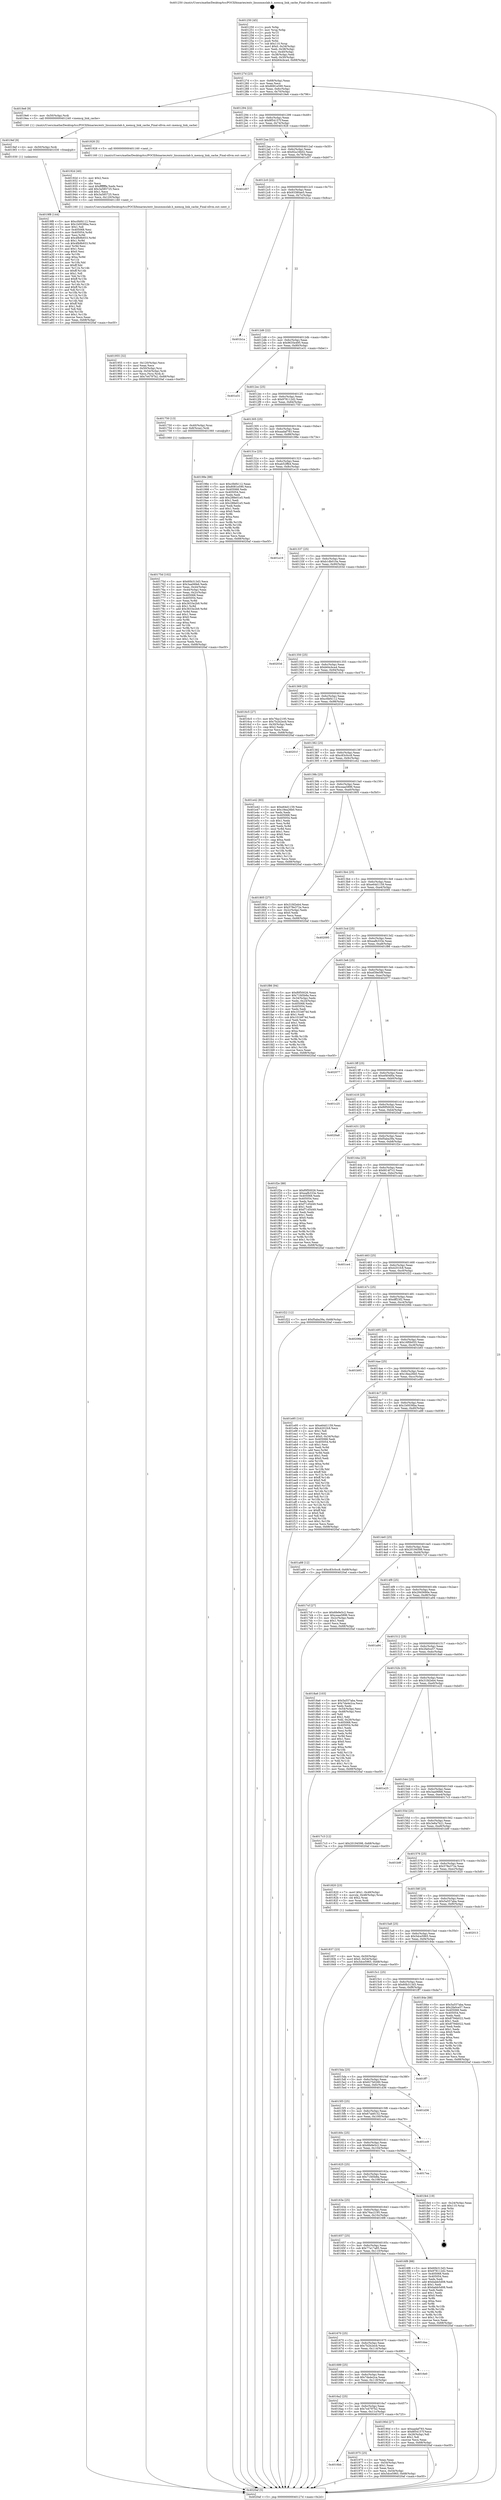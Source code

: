 digraph "0x401250" {
  label = "0x401250 (/mnt/c/Users/mathe/Desktop/tcc/POCII/binaries/extr_linuxmmslab.h_memcg_link_cache_Final-ollvm.out::main(0))"
  labelloc = "t"
  node[shape=record]

  Entry [label="",width=0.3,height=0.3,shape=circle,fillcolor=black,style=filled]
  "0x40127d" [label="{
     0x40127d [23]\l
     | [instrs]\l
     &nbsp;&nbsp;0x40127d \<+3\>: mov -0x68(%rbp),%eax\l
     &nbsp;&nbsp;0x401280 \<+2\>: mov %eax,%ecx\l
     &nbsp;&nbsp;0x401282 \<+6\>: sub $0x8081e590,%ecx\l
     &nbsp;&nbsp;0x401288 \<+3\>: mov %eax,-0x6c(%rbp)\l
     &nbsp;&nbsp;0x40128b \<+3\>: mov %ecx,-0x70(%rbp)\l
     &nbsp;&nbsp;0x40128e \<+6\>: je 00000000004019e6 \<main+0x796\>\l
  }"]
  "0x4019e6" [label="{
     0x4019e6 [9]\l
     | [instrs]\l
     &nbsp;&nbsp;0x4019e6 \<+4\>: mov -0x50(%rbp),%rdi\l
     &nbsp;&nbsp;0x4019ea \<+5\>: call 0000000000401240 \<memcg_link_cache\>\l
     | [calls]\l
     &nbsp;&nbsp;0x401240 \{1\} (/mnt/c/Users/mathe/Desktop/tcc/POCII/binaries/extr_linuxmmslab.h_memcg_link_cache_Final-ollvm.out::memcg_link_cache)\l
  }"]
  "0x401294" [label="{
     0x401294 [22]\l
     | [instrs]\l
     &nbsp;&nbsp;0x401294 \<+5\>: jmp 0000000000401299 \<main+0x49\>\l
     &nbsp;&nbsp;0x401299 \<+3\>: mov -0x6c(%rbp),%eax\l
     &nbsp;&nbsp;0x40129c \<+5\>: sub $0x8f54157f,%eax\l
     &nbsp;&nbsp;0x4012a1 \<+3\>: mov %eax,-0x74(%rbp)\l
     &nbsp;&nbsp;0x4012a4 \<+6\>: je 0000000000401928 \<main+0x6d8\>\l
  }"]
  Exit [label="",width=0.3,height=0.3,shape=circle,fillcolor=black,style=filled,peripheries=2]
  "0x401928" [label="{
     0x401928 [5]\l
     | [instrs]\l
     &nbsp;&nbsp;0x401928 \<+5\>: call 0000000000401160 \<next_i\>\l
     | [calls]\l
     &nbsp;&nbsp;0x401160 \{1\} (/mnt/c/Users/mathe/Desktop/tcc/POCII/binaries/extr_linuxmmslab.h_memcg_link_cache_Final-ollvm.out::next_i)\l
  }"]
  "0x4012aa" [label="{
     0x4012aa [22]\l
     | [instrs]\l
     &nbsp;&nbsp;0x4012aa \<+5\>: jmp 00000000004012af \<main+0x5f\>\l
     &nbsp;&nbsp;0x4012af \<+3\>: mov -0x6c(%rbp),%eax\l
     &nbsp;&nbsp;0x4012b2 \<+5\>: sub $0x92a16b02,%eax\l
     &nbsp;&nbsp;0x4012b7 \<+3\>: mov %eax,-0x78(%rbp)\l
     &nbsp;&nbsp;0x4012ba \<+6\>: je 0000000000401d57 \<main+0xb07\>\l
  }"]
  "0x4019f8" [label="{
     0x4019f8 [144]\l
     | [instrs]\l
     &nbsp;&nbsp;0x4019f8 \<+5\>: mov $0xc0bf4112,%eax\l
     &nbsp;&nbsp;0x4019fd \<+5\>: mov $0x1b0036ba,%ecx\l
     &nbsp;&nbsp;0x401a02 \<+2\>: mov $0x1,%dl\l
     &nbsp;&nbsp;0x401a04 \<+7\>: mov 0x405068,%esi\l
     &nbsp;&nbsp;0x401a0b \<+8\>: mov 0x405054,%r8d\l
     &nbsp;&nbsp;0x401a13 \<+3\>: mov %esi,%r9d\l
     &nbsp;&nbsp;0x401a16 \<+7\>: add $0x4fb9b933,%r9d\l
     &nbsp;&nbsp;0x401a1d \<+4\>: sub $0x1,%r9d\l
     &nbsp;&nbsp;0x401a21 \<+7\>: sub $0x4fb9b933,%r9d\l
     &nbsp;&nbsp;0x401a28 \<+4\>: imul %r9d,%esi\l
     &nbsp;&nbsp;0x401a2c \<+3\>: and $0x1,%esi\l
     &nbsp;&nbsp;0x401a2f \<+3\>: cmp $0x0,%esi\l
     &nbsp;&nbsp;0x401a32 \<+4\>: sete %r10b\l
     &nbsp;&nbsp;0x401a36 \<+4\>: cmp $0xa,%r8d\l
     &nbsp;&nbsp;0x401a3a \<+4\>: setl %r11b\l
     &nbsp;&nbsp;0x401a3e \<+3\>: mov %r10b,%bl\l
     &nbsp;&nbsp;0x401a41 \<+3\>: xor $0xff,%bl\l
     &nbsp;&nbsp;0x401a44 \<+3\>: mov %r11b,%r14b\l
     &nbsp;&nbsp;0x401a47 \<+4\>: xor $0xff,%r14b\l
     &nbsp;&nbsp;0x401a4b \<+3\>: xor $0x1,%dl\l
     &nbsp;&nbsp;0x401a4e \<+3\>: mov %bl,%r15b\l
     &nbsp;&nbsp;0x401a51 \<+4\>: and $0xff,%r15b\l
     &nbsp;&nbsp;0x401a55 \<+3\>: and %dl,%r10b\l
     &nbsp;&nbsp;0x401a58 \<+3\>: mov %r14b,%r12b\l
     &nbsp;&nbsp;0x401a5b \<+4\>: and $0xff,%r12b\l
     &nbsp;&nbsp;0x401a5f \<+3\>: and %dl,%r11b\l
     &nbsp;&nbsp;0x401a62 \<+3\>: or %r10b,%r15b\l
     &nbsp;&nbsp;0x401a65 \<+3\>: or %r11b,%r12b\l
     &nbsp;&nbsp;0x401a68 \<+3\>: xor %r12b,%r15b\l
     &nbsp;&nbsp;0x401a6b \<+3\>: or %r14b,%bl\l
     &nbsp;&nbsp;0x401a6e \<+3\>: xor $0xff,%bl\l
     &nbsp;&nbsp;0x401a71 \<+3\>: or $0x1,%dl\l
     &nbsp;&nbsp;0x401a74 \<+2\>: and %dl,%bl\l
     &nbsp;&nbsp;0x401a76 \<+3\>: or %bl,%r15b\l
     &nbsp;&nbsp;0x401a79 \<+4\>: test $0x1,%r15b\l
     &nbsp;&nbsp;0x401a7d \<+3\>: cmovne %ecx,%eax\l
     &nbsp;&nbsp;0x401a80 \<+3\>: mov %eax,-0x68(%rbp)\l
     &nbsp;&nbsp;0x401a83 \<+5\>: jmp 00000000004020af \<main+0xe5f\>\l
  }"]
  "0x401d57" [label="{
     0x401d57\l
  }", style=dashed]
  "0x4012c0" [label="{
     0x4012c0 [22]\l
     | [instrs]\l
     &nbsp;&nbsp;0x4012c0 \<+5\>: jmp 00000000004012c5 \<main+0x75\>\l
     &nbsp;&nbsp;0x4012c5 \<+3\>: mov -0x6c(%rbp),%eax\l
     &nbsp;&nbsp;0x4012c8 \<+5\>: sub $0x93380ae5,%eax\l
     &nbsp;&nbsp;0x4012cd \<+3\>: mov %eax,-0x7c(%rbp)\l
     &nbsp;&nbsp;0x4012d0 \<+6\>: je 0000000000401b1a \<main+0x8ca\>\l
  }"]
  "0x4019ef" [label="{
     0x4019ef [9]\l
     | [instrs]\l
     &nbsp;&nbsp;0x4019ef \<+4\>: mov -0x50(%rbp),%rdi\l
     &nbsp;&nbsp;0x4019f3 \<+5\>: call 0000000000401030 \<free@plt\>\l
     | [calls]\l
     &nbsp;&nbsp;0x401030 \{1\} (unknown)\l
  }"]
  "0x401b1a" [label="{
     0x401b1a\l
  }", style=dashed]
  "0x4012d6" [label="{
     0x4012d6 [22]\l
     | [instrs]\l
     &nbsp;&nbsp;0x4012d6 \<+5\>: jmp 00000000004012db \<main+0x8b\>\l
     &nbsp;&nbsp;0x4012db \<+3\>: mov -0x6c(%rbp),%eax\l
     &nbsp;&nbsp;0x4012de \<+5\>: sub $0x9635e495,%eax\l
     &nbsp;&nbsp;0x4012e3 \<+3\>: mov %eax,-0x80(%rbp)\l
     &nbsp;&nbsp;0x4012e6 \<+6\>: je 0000000000401e31 \<main+0xbe1\>\l
  }"]
  "0x4016bb" [label="{
     0x4016bb\l
  }", style=dashed]
  "0x401e31" [label="{
     0x401e31\l
  }", style=dashed]
  "0x4012ec" [label="{
     0x4012ec [25]\l
     | [instrs]\l
     &nbsp;&nbsp;0x4012ec \<+5\>: jmp 00000000004012f1 \<main+0xa1\>\l
     &nbsp;&nbsp;0x4012f1 \<+3\>: mov -0x6c(%rbp),%eax\l
     &nbsp;&nbsp;0x4012f4 \<+5\>: sub $0x978112d2,%eax\l
     &nbsp;&nbsp;0x4012f9 \<+6\>: mov %eax,-0x84(%rbp)\l
     &nbsp;&nbsp;0x4012ff \<+6\>: je 0000000000401750 \<main+0x500\>\l
  }"]
  "0x401975" [label="{
     0x401975 [25]\l
     | [instrs]\l
     &nbsp;&nbsp;0x401975 \<+2\>: xor %eax,%eax\l
     &nbsp;&nbsp;0x401977 \<+3\>: mov -0x54(%rbp),%ecx\l
     &nbsp;&nbsp;0x40197a \<+3\>: sub $0x1,%eax\l
     &nbsp;&nbsp;0x40197d \<+2\>: sub %eax,%ecx\l
     &nbsp;&nbsp;0x40197f \<+3\>: mov %ecx,-0x54(%rbp)\l
     &nbsp;&nbsp;0x401982 \<+7\>: movl $0x5dce5965,-0x68(%rbp)\l
     &nbsp;&nbsp;0x401989 \<+5\>: jmp 00000000004020af \<main+0xe5f\>\l
  }"]
  "0x401750" [label="{
     0x401750 [13]\l
     | [instrs]\l
     &nbsp;&nbsp;0x401750 \<+4\>: mov -0x40(%rbp),%rax\l
     &nbsp;&nbsp;0x401754 \<+4\>: mov 0x8(%rax),%rdi\l
     &nbsp;&nbsp;0x401758 \<+5\>: call 0000000000401060 \<atoi@plt\>\l
     | [calls]\l
     &nbsp;&nbsp;0x401060 \{1\} (unknown)\l
  }"]
  "0x401305" [label="{
     0x401305 [25]\l
     | [instrs]\l
     &nbsp;&nbsp;0x401305 \<+5\>: jmp 000000000040130a \<main+0xba\>\l
     &nbsp;&nbsp;0x40130a \<+3\>: mov -0x6c(%rbp),%eax\l
     &nbsp;&nbsp;0x40130d \<+5\>: sub $0xaadaf783,%eax\l
     &nbsp;&nbsp;0x401312 \<+6\>: mov %eax,-0x88(%rbp)\l
     &nbsp;&nbsp;0x401318 \<+6\>: je 000000000040198e \<main+0x73e\>\l
  }"]
  "0x401955" [label="{
     0x401955 [32]\l
     | [instrs]\l
     &nbsp;&nbsp;0x401955 \<+6\>: mov -0x120(%rbp),%ecx\l
     &nbsp;&nbsp;0x40195b \<+3\>: imul %eax,%ecx\l
     &nbsp;&nbsp;0x40195e \<+4\>: mov -0x50(%rbp),%rsi\l
     &nbsp;&nbsp;0x401962 \<+4\>: movslq -0x54(%rbp),%rdi\l
     &nbsp;&nbsp;0x401966 \<+3\>: mov %ecx,(%rsi,%rdi,4)\l
     &nbsp;&nbsp;0x401969 \<+7\>: movl $0x7e4797b2,-0x68(%rbp)\l
     &nbsp;&nbsp;0x401970 \<+5\>: jmp 00000000004020af \<main+0xe5f\>\l
  }"]
  "0x40198e" [label="{
     0x40198e [88]\l
     | [instrs]\l
     &nbsp;&nbsp;0x40198e \<+5\>: mov $0xc0bf4112,%eax\l
     &nbsp;&nbsp;0x401993 \<+5\>: mov $0x8081e590,%ecx\l
     &nbsp;&nbsp;0x401998 \<+7\>: mov 0x405068,%edx\l
     &nbsp;&nbsp;0x40199f \<+7\>: mov 0x405054,%esi\l
     &nbsp;&nbsp;0x4019a6 \<+2\>: mov %edx,%edi\l
     &nbsp;&nbsp;0x4019a8 \<+6\>: add $0x288e01e5,%edi\l
     &nbsp;&nbsp;0x4019ae \<+3\>: sub $0x1,%edi\l
     &nbsp;&nbsp;0x4019b1 \<+6\>: sub $0x288e01e5,%edi\l
     &nbsp;&nbsp;0x4019b7 \<+3\>: imul %edi,%edx\l
     &nbsp;&nbsp;0x4019ba \<+3\>: and $0x1,%edx\l
     &nbsp;&nbsp;0x4019bd \<+3\>: cmp $0x0,%edx\l
     &nbsp;&nbsp;0x4019c0 \<+4\>: sete %r8b\l
     &nbsp;&nbsp;0x4019c4 \<+3\>: cmp $0xa,%esi\l
     &nbsp;&nbsp;0x4019c7 \<+4\>: setl %r9b\l
     &nbsp;&nbsp;0x4019cb \<+3\>: mov %r8b,%r10b\l
     &nbsp;&nbsp;0x4019ce \<+3\>: and %r9b,%r10b\l
     &nbsp;&nbsp;0x4019d1 \<+3\>: xor %r9b,%r8b\l
     &nbsp;&nbsp;0x4019d4 \<+3\>: or %r8b,%r10b\l
     &nbsp;&nbsp;0x4019d7 \<+4\>: test $0x1,%r10b\l
     &nbsp;&nbsp;0x4019db \<+3\>: cmovne %ecx,%eax\l
     &nbsp;&nbsp;0x4019de \<+3\>: mov %eax,-0x68(%rbp)\l
     &nbsp;&nbsp;0x4019e1 \<+5\>: jmp 00000000004020af \<main+0xe5f\>\l
  }"]
  "0x40131e" [label="{
     0x40131e [25]\l
     | [instrs]\l
     &nbsp;&nbsp;0x40131e \<+5\>: jmp 0000000000401323 \<main+0xd3\>\l
     &nbsp;&nbsp;0x401323 \<+3\>: mov -0x6c(%rbp),%eax\l
     &nbsp;&nbsp;0x401326 \<+5\>: sub $0xab52ffb4,%eax\l
     &nbsp;&nbsp;0x40132b \<+6\>: mov %eax,-0x8c(%rbp)\l
     &nbsp;&nbsp;0x401331 \<+6\>: je 0000000000401e19 \<main+0xbc9\>\l
  }"]
  "0x40192d" [label="{
     0x40192d [40]\l
     | [instrs]\l
     &nbsp;&nbsp;0x40192d \<+5\>: mov $0x2,%ecx\l
     &nbsp;&nbsp;0x401932 \<+1\>: cltd\l
     &nbsp;&nbsp;0x401933 \<+2\>: idiv %ecx\l
     &nbsp;&nbsp;0x401935 \<+6\>: imul $0xfffffffe,%edx,%ecx\l
     &nbsp;&nbsp;0x40193b \<+6\>: add $0x3a585725,%ecx\l
     &nbsp;&nbsp;0x401941 \<+3\>: add $0x1,%ecx\l
     &nbsp;&nbsp;0x401944 \<+6\>: sub $0x3a585725,%ecx\l
     &nbsp;&nbsp;0x40194a \<+6\>: mov %ecx,-0x120(%rbp)\l
     &nbsp;&nbsp;0x401950 \<+5\>: call 0000000000401160 \<next_i\>\l
     | [calls]\l
     &nbsp;&nbsp;0x401160 \{1\} (/mnt/c/Users/mathe/Desktop/tcc/POCII/binaries/extr_linuxmmslab.h_memcg_link_cache_Final-ollvm.out::next_i)\l
  }"]
  "0x401e19" [label="{
     0x401e19\l
  }", style=dashed]
  "0x401337" [label="{
     0x401337 [25]\l
     | [instrs]\l
     &nbsp;&nbsp;0x401337 \<+5\>: jmp 000000000040133c \<main+0xec\>\l
     &nbsp;&nbsp;0x40133c \<+3\>: mov -0x6c(%rbp),%eax\l
     &nbsp;&nbsp;0x40133f \<+5\>: sub $0xb1db010a,%eax\l
     &nbsp;&nbsp;0x401344 \<+6\>: mov %eax,-0x90(%rbp)\l
     &nbsp;&nbsp;0x40134a \<+6\>: je 000000000040203d \<main+0xded\>\l
  }"]
  "0x4016a2" [label="{
     0x4016a2 [25]\l
     | [instrs]\l
     &nbsp;&nbsp;0x4016a2 \<+5\>: jmp 00000000004016a7 \<main+0x457\>\l
     &nbsp;&nbsp;0x4016a7 \<+3\>: mov -0x6c(%rbp),%eax\l
     &nbsp;&nbsp;0x4016aa \<+5\>: sub $0x7e4797b2,%eax\l
     &nbsp;&nbsp;0x4016af \<+6\>: mov %eax,-0x11c(%rbp)\l
     &nbsp;&nbsp;0x4016b5 \<+6\>: je 0000000000401975 \<main+0x725\>\l
  }"]
  "0x40203d" [label="{
     0x40203d\l
  }", style=dashed]
  "0x401350" [label="{
     0x401350 [25]\l
     | [instrs]\l
     &nbsp;&nbsp;0x401350 \<+5\>: jmp 0000000000401355 \<main+0x105\>\l
     &nbsp;&nbsp;0x401355 \<+3\>: mov -0x6c(%rbp),%eax\l
     &nbsp;&nbsp;0x401358 \<+5\>: sub $0xb64cbca4,%eax\l
     &nbsp;&nbsp;0x40135d \<+6\>: mov %eax,-0x94(%rbp)\l
     &nbsp;&nbsp;0x401363 \<+6\>: je 00000000004016c5 \<main+0x475\>\l
  }"]
  "0x40190d" [label="{
     0x40190d [27]\l
     | [instrs]\l
     &nbsp;&nbsp;0x40190d \<+5\>: mov $0xaadaf783,%eax\l
     &nbsp;&nbsp;0x401912 \<+5\>: mov $0x8f54157f,%ecx\l
     &nbsp;&nbsp;0x401917 \<+3\>: mov -0x26(%rbp),%dl\l
     &nbsp;&nbsp;0x40191a \<+3\>: test $0x1,%dl\l
     &nbsp;&nbsp;0x40191d \<+3\>: cmovne %ecx,%eax\l
     &nbsp;&nbsp;0x401920 \<+3\>: mov %eax,-0x68(%rbp)\l
     &nbsp;&nbsp;0x401923 \<+5\>: jmp 00000000004020af \<main+0xe5f\>\l
  }"]
  "0x4016c5" [label="{
     0x4016c5 [27]\l
     | [instrs]\l
     &nbsp;&nbsp;0x4016c5 \<+5\>: mov $0x76ac2195,%eax\l
     &nbsp;&nbsp;0x4016ca \<+5\>: mov $0x7b2b2ecb,%ecx\l
     &nbsp;&nbsp;0x4016cf \<+3\>: mov -0x30(%rbp),%edx\l
     &nbsp;&nbsp;0x4016d2 \<+3\>: cmp $0x2,%edx\l
     &nbsp;&nbsp;0x4016d5 \<+3\>: cmovne %ecx,%eax\l
     &nbsp;&nbsp;0x4016d8 \<+3\>: mov %eax,-0x68(%rbp)\l
     &nbsp;&nbsp;0x4016db \<+5\>: jmp 00000000004020af \<main+0xe5f\>\l
  }"]
  "0x401369" [label="{
     0x401369 [25]\l
     | [instrs]\l
     &nbsp;&nbsp;0x401369 \<+5\>: jmp 000000000040136e \<main+0x11e\>\l
     &nbsp;&nbsp;0x40136e \<+3\>: mov -0x6c(%rbp),%eax\l
     &nbsp;&nbsp;0x401371 \<+5\>: sub $0xc0bf4112,%eax\l
     &nbsp;&nbsp;0x401376 \<+6\>: mov %eax,-0x98(%rbp)\l
     &nbsp;&nbsp;0x40137c \<+6\>: je 000000000040201f \<main+0xdcf\>\l
  }"]
  "0x4020af" [label="{
     0x4020af [5]\l
     | [instrs]\l
     &nbsp;&nbsp;0x4020af \<+5\>: jmp 000000000040127d \<main+0x2d\>\l
  }"]
  "0x401250" [label="{
     0x401250 [45]\l
     | [instrs]\l
     &nbsp;&nbsp;0x401250 \<+1\>: push %rbp\l
     &nbsp;&nbsp;0x401251 \<+3\>: mov %rsp,%rbp\l
     &nbsp;&nbsp;0x401254 \<+2\>: push %r15\l
     &nbsp;&nbsp;0x401256 \<+2\>: push %r14\l
     &nbsp;&nbsp;0x401258 \<+2\>: push %r12\l
     &nbsp;&nbsp;0x40125a \<+1\>: push %rbx\l
     &nbsp;&nbsp;0x40125b \<+7\>: sub $0x110,%rsp\l
     &nbsp;&nbsp;0x401262 \<+7\>: movl $0x0,-0x34(%rbp)\l
     &nbsp;&nbsp;0x401269 \<+3\>: mov %edi,-0x38(%rbp)\l
     &nbsp;&nbsp;0x40126c \<+4\>: mov %rsi,-0x40(%rbp)\l
     &nbsp;&nbsp;0x401270 \<+3\>: mov -0x38(%rbp),%edi\l
     &nbsp;&nbsp;0x401273 \<+3\>: mov %edi,-0x30(%rbp)\l
     &nbsp;&nbsp;0x401276 \<+7\>: movl $0xb64cbca4,-0x68(%rbp)\l
  }"]
  "0x401689" [label="{
     0x401689 [25]\l
     | [instrs]\l
     &nbsp;&nbsp;0x401689 \<+5\>: jmp 000000000040168e \<main+0x43e\>\l
     &nbsp;&nbsp;0x40168e \<+3\>: mov -0x6c(%rbp),%eax\l
     &nbsp;&nbsp;0x401691 \<+5\>: sub $0x7da4e2ca,%eax\l
     &nbsp;&nbsp;0x401696 \<+6\>: mov %eax,-0x118(%rbp)\l
     &nbsp;&nbsp;0x40169c \<+6\>: je 000000000040190d \<main+0x6bd\>\l
  }"]
  "0x40201f" [label="{
     0x40201f\l
  }", style=dashed]
  "0x401382" [label="{
     0x401382 [25]\l
     | [instrs]\l
     &nbsp;&nbsp;0x401382 \<+5\>: jmp 0000000000401387 \<main+0x137\>\l
     &nbsp;&nbsp;0x401387 \<+3\>: mov -0x6c(%rbp),%eax\l
     &nbsp;&nbsp;0x40138a \<+5\>: sub $0xc83c0cc8,%eax\l
     &nbsp;&nbsp;0x40138f \<+6\>: mov %eax,-0x9c(%rbp)\l
     &nbsp;&nbsp;0x401395 \<+6\>: je 0000000000401e42 \<main+0xbf2\>\l
  }"]
  "0x4016e0" [label="{
     0x4016e0\l
  }", style=dashed]
  "0x401e42" [label="{
     0x401e42 [83]\l
     | [instrs]\l
     &nbsp;&nbsp;0x401e42 \<+5\>: mov $0xe64d1159,%eax\l
     &nbsp;&nbsp;0x401e47 \<+5\>: mov $0x18ea26b0,%ecx\l
     &nbsp;&nbsp;0x401e4c \<+2\>: xor %edx,%edx\l
     &nbsp;&nbsp;0x401e4e \<+7\>: mov 0x405068,%esi\l
     &nbsp;&nbsp;0x401e55 \<+7\>: mov 0x405054,%edi\l
     &nbsp;&nbsp;0x401e5c \<+3\>: sub $0x1,%edx\l
     &nbsp;&nbsp;0x401e5f \<+3\>: mov %esi,%r8d\l
     &nbsp;&nbsp;0x401e62 \<+3\>: add %edx,%r8d\l
     &nbsp;&nbsp;0x401e65 \<+4\>: imul %r8d,%esi\l
     &nbsp;&nbsp;0x401e69 \<+3\>: and $0x1,%esi\l
     &nbsp;&nbsp;0x401e6c \<+3\>: cmp $0x0,%esi\l
     &nbsp;&nbsp;0x401e6f \<+4\>: sete %r9b\l
     &nbsp;&nbsp;0x401e73 \<+3\>: cmp $0xa,%edi\l
     &nbsp;&nbsp;0x401e76 \<+4\>: setl %r10b\l
     &nbsp;&nbsp;0x401e7a \<+3\>: mov %r9b,%r11b\l
     &nbsp;&nbsp;0x401e7d \<+3\>: and %r10b,%r11b\l
     &nbsp;&nbsp;0x401e80 \<+3\>: xor %r10b,%r9b\l
     &nbsp;&nbsp;0x401e83 \<+3\>: or %r9b,%r11b\l
     &nbsp;&nbsp;0x401e86 \<+4\>: test $0x1,%r11b\l
     &nbsp;&nbsp;0x401e8a \<+3\>: cmovne %ecx,%eax\l
     &nbsp;&nbsp;0x401e8d \<+3\>: mov %eax,-0x68(%rbp)\l
     &nbsp;&nbsp;0x401e90 \<+5\>: jmp 00000000004020af \<main+0xe5f\>\l
  }"]
  "0x40139b" [label="{
     0x40139b [25]\l
     | [instrs]\l
     &nbsp;&nbsp;0x40139b \<+5\>: jmp 00000000004013a0 \<main+0x150\>\l
     &nbsp;&nbsp;0x4013a0 \<+3\>: mov -0x6c(%rbp),%eax\l
     &nbsp;&nbsp;0x4013a3 \<+5\>: sub $0xceaa5896,%eax\l
     &nbsp;&nbsp;0x4013a8 \<+6\>: mov %eax,-0xa0(%rbp)\l
     &nbsp;&nbsp;0x4013ae \<+6\>: je 0000000000401805 \<main+0x5b5\>\l
  }"]
  "0x401670" [label="{
     0x401670 [25]\l
     | [instrs]\l
     &nbsp;&nbsp;0x401670 \<+5\>: jmp 0000000000401675 \<main+0x425\>\l
     &nbsp;&nbsp;0x401675 \<+3\>: mov -0x6c(%rbp),%eax\l
     &nbsp;&nbsp;0x401678 \<+5\>: sub $0x7b2b2ecb,%eax\l
     &nbsp;&nbsp;0x40167d \<+6\>: mov %eax,-0x114(%rbp)\l
     &nbsp;&nbsp;0x401683 \<+6\>: je 00000000004016e0 \<main+0x490\>\l
  }"]
  "0x401805" [label="{
     0x401805 [27]\l
     | [instrs]\l
     &nbsp;&nbsp;0x401805 \<+5\>: mov $0x31fd2eb4,%eax\l
     &nbsp;&nbsp;0x40180a \<+5\>: mov $0x578e372e,%ecx\l
     &nbsp;&nbsp;0x40180f \<+3\>: mov -0x2c(%rbp),%edx\l
     &nbsp;&nbsp;0x401812 \<+3\>: cmp $0x0,%edx\l
     &nbsp;&nbsp;0x401815 \<+3\>: cmove %ecx,%eax\l
     &nbsp;&nbsp;0x401818 \<+3\>: mov %eax,-0x68(%rbp)\l
     &nbsp;&nbsp;0x40181b \<+5\>: jmp 00000000004020af \<main+0xe5f\>\l
  }"]
  "0x4013b4" [label="{
     0x4013b4 [25]\l
     | [instrs]\l
     &nbsp;&nbsp;0x4013b4 \<+5\>: jmp 00000000004013b9 \<main+0x169\>\l
     &nbsp;&nbsp;0x4013b9 \<+3\>: mov -0x6c(%rbp),%eax\l
     &nbsp;&nbsp;0x4013bc \<+5\>: sub $0xe64d1159,%eax\l
     &nbsp;&nbsp;0x4013c1 \<+6\>: mov %eax,-0xa4(%rbp)\l
     &nbsp;&nbsp;0x4013c7 \<+6\>: je 0000000000402095 \<main+0xe45\>\l
  }"]
  "0x401daa" [label="{
     0x401daa\l
  }", style=dashed]
  "0x402095" [label="{
     0x402095\l
  }", style=dashed]
  "0x4013cd" [label="{
     0x4013cd [25]\l
     | [instrs]\l
     &nbsp;&nbsp;0x4013cd \<+5\>: jmp 00000000004013d2 \<main+0x182\>\l
     &nbsp;&nbsp;0x4013d2 \<+3\>: mov -0x6c(%rbp),%eax\l
     &nbsp;&nbsp;0x4013d5 \<+5\>: sub $0xeafb333e,%eax\l
     &nbsp;&nbsp;0x4013da \<+6\>: mov %eax,-0xa8(%rbp)\l
     &nbsp;&nbsp;0x4013e0 \<+6\>: je 0000000000401f86 \<main+0xd36\>\l
  }"]
  "0x401837" [label="{
     0x401837 [23]\l
     | [instrs]\l
     &nbsp;&nbsp;0x401837 \<+4\>: mov %rax,-0x50(%rbp)\l
     &nbsp;&nbsp;0x40183b \<+7\>: movl $0x0,-0x54(%rbp)\l
     &nbsp;&nbsp;0x401842 \<+7\>: movl $0x5dce5965,-0x68(%rbp)\l
     &nbsp;&nbsp;0x401849 \<+5\>: jmp 00000000004020af \<main+0xe5f\>\l
  }"]
  "0x401f86" [label="{
     0x401f86 [94]\l
     | [instrs]\l
     &nbsp;&nbsp;0x401f86 \<+5\>: mov $0xf0f50026,%eax\l
     &nbsp;&nbsp;0x401f8b \<+5\>: mov $0x71fd5b8a,%ecx\l
     &nbsp;&nbsp;0x401f90 \<+3\>: mov -0x34(%rbp),%edx\l
     &nbsp;&nbsp;0x401f93 \<+3\>: mov %edx,-0x24(%rbp)\l
     &nbsp;&nbsp;0x401f96 \<+7\>: mov 0x405068,%edx\l
     &nbsp;&nbsp;0x401f9d \<+7\>: mov 0x405054,%esi\l
     &nbsp;&nbsp;0x401fa4 \<+2\>: mov %edx,%edi\l
     &nbsp;&nbsp;0x401fa6 \<+6\>: add $0x101b874d,%edi\l
     &nbsp;&nbsp;0x401fac \<+3\>: sub $0x1,%edi\l
     &nbsp;&nbsp;0x401faf \<+6\>: sub $0x101b874d,%edi\l
     &nbsp;&nbsp;0x401fb5 \<+3\>: imul %edi,%edx\l
     &nbsp;&nbsp;0x401fb8 \<+3\>: and $0x1,%edx\l
     &nbsp;&nbsp;0x401fbb \<+3\>: cmp $0x0,%edx\l
     &nbsp;&nbsp;0x401fbe \<+4\>: sete %r8b\l
     &nbsp;&nbsp;0x401fc2 \<+3\>: cmp $0xa,%esi\l
     &nbsp;&nbsp;0x401fc5 \<+4\>: setl %r9b\l
     &nbsp;&nbsp;0x401fc9 \<+3\>: mov %r8b,%r10b\l
     &nbsp;&nbsp;0x401fcc \<+3\>: and %r9b,%r10b\l
     &nbsp;&nbsp;0x401fcf \<+3\>: xor %r9b,%r8b\l
     &nbsp;&nbsp;0x401fd2 \<+3\>: or %r8b,%r10b\l
     &nbsp;&nbsp;0x401fd5 \<+4\>: test $0x1,%r10b\l
     &nbsp;&nbsp;0x401fd9 \<+3\>: cmovne %ecx,%eax\l
     &nbsp;&nbsp;0x401fdc \<+3\>: mov %eax,-0x68(%rbp)\l
     &nbsp;&nbsp;0x401fdf \<+5\>: jmp 00000000004020af \<main+0xe5f\>\l
  }"]
  "0x4013e6" [label="{
     0x4013e6 [25]\l
     | [instrs]\l
     &nbsp;&nbsp;0x4013e6 \<+5\>: jmp 00000000004013eb \<main+0x19b\>\l
     &nbsp;&nbsp;0x4013eb \<+3\>: mov -0x6c(%rbp),%eax\l
     &nbsp;&nbsp;0x4013ee \<+5\>: sub $0xef39e59f,%eax\l
     &nbsp;&nbsp;0x4013f3 \<+6\>: mov %eax,-0xac(%rbp)\l
     &nbsp;&nbsp;0x4013f9 \<+6\>: je 0000000000402077 \<main+0xe27\>\l
  }"]
  "0x40175d" [label="{
     0x40175d [102]\l
     | [instrs]\l
     &nbsp;&nbsp;0x40175d \<+5\>: mov $0x60b313d3,%ecx\l
     &nbsp;&nbsp;0x401762 \<+5\>: mov $0x3aa06fe6,%edx\l
     &nbsp;&nbsp;0x401767 \<+3\>: mov %eax,-0x44(%rbp)\l
     &nbsp;&nbsp;0x40176a \<+3\>: mov -0x44(%rbp),%eax\l
     &nbsp;&nbsp;0x40176d \<+3\>: mov %eax,-0x2c(%rbp)\l
     &nbsp;&nbsp;0x401770 \<+7\>: mov 0x405068,%eax\l
     &nbsp;&nbsp;0x401777 \<+7\>: mov 0x405054,%esi\l
     &nbsp;&nbsp;0x40177e \<+3\>: mov %eax,%r8d\l
     &nbsp;&nbsp;0x401781 \<+7\>: sub $0x3633e2b9,%r8d\l
     &nbsp;&nbsp;0x401788 \<+4\>: sub $0x1,%r8d\l
     &nbsp;&nbsp;0x40178c \<+7\>: add $0x3633e2b9,%r8d\l
     &nbsp;&nbsp;0x401793 \<+4\>: imul %r8d,%eax\l
     &nbsp;&nbsp;0x401797 \<+3\>: and $0x1,%eax\l
     &nbsp;&nbsp;0x40179a \<+3\>: cmp $0x0,%eax\l
     &nbsp;&nbsp;0x40179d \<+4\>: sete %r9b\l
     &nbsp;&nbsp;0x4017a1 \<+3\>: cmp $0xa,%esi\l
     &nbsp;&nbsp;0x4017a4 \<+4\>: setl %r10b\l
     &nbsp;&nbsp;0x4017a8 \<+3\>: mov %r9b,%r11b\l
     &nbsp;&nbsp;0x4017ab \<+3\>: and %r10b,%r11b\l
     &nbsp;&nbsp;0x4017ae \<+3\>: xor %r10b,%r9b\l
     &nbsp;&nbsp;0x4017b1 \<+3\>: or %r9b,%r11b\l
     &nbsp;&nbsp;0x4017b4 \<+4\>: test $0x1,%r11b\l
     &nbsp;&nbsp;0x4017b8 \<+3\>: cmovne %edx,%ecx\l
     &nbsp;&nbsp;0x4017bb \<+3\>: mov %ecx,-0x68(%rbp)\l
     &nbsp;&nbsp;0x4017be \<+5\>: jmp 00000000004020af \<main+0xe5f\>\l
  }"]
  "0x402077" [label="{
     0x402077\l
  }", style=dashed]
  "0x4013ff" [label="{
     0x4013ff [25]\l
     | [instrs]\l
     &nbsp;&nbsp;0x4013ff \<+5\>: jmp 0000000000401404 \<main+0x1b4\>\l
     &nbsp;&nbsp;0x401404 \<+3\>: mov -0x6c(%rbp),%eax\l
     &nbsp;&nbsp;0x401407 \<+5\>: sub $0xef404f0a,%eax\l
     &nbsp;&nbsp;0x40140c \<+6\>: mov %eax,-0xb0(%rbp)\l
     &nbsp;&nbsp;0x401412 \<+6\>: je 0000000000401c25 \<main+0x9d5\>\l
  }"]
  "0x401657" [label="{
     0x401657 [25]\l
     | [instrs]\l
     &nbsp;&nbsp;0x401657 \<+5\>: jmp 000000000040165c \<main+0x40c\>\l
     &nbsp;&nbsp;0x40165c \<+3\>: mov -0x6c(%rbp),%eax\l
     &nbsp;&nbsp;0x40165f \<+5\>: sub $0x77a17a85,%eax\l
     &nbsp;&nbsp;0x401664 \<+6\>: mov %eax,-0x110(%rbp)\l
     &nbsp;&nbsp;0x40166a \<+6\>: je 0000000000401daa \<main+0xb5a\>\l
  }"]
  "0x401c25" [label="{
     0x401c25\l
  }", style=dashed]
  "0x401418" [label="{
     0x401418 [25]\l
     | [instrs]\l
     &nbsp;&nbsp;0x401418 \<+5\>: jmp 000000000040141d \<main+0x1cd\>\l
     &nbsp;&nbsp;0x40141d \<+3\>: mov -0x6c(%rbp),%eax\l
     &nbsp;&nbsp;0x401420 \<+5\>: sub $0xf0f50026,%eax\l
     &nbsp;&nbsp;0x401425 \<+6\>: mov %eax,-0xb4(%rbp)\l
     &nbsp;&nbsp;0x40142b \<+6\>: je 00000000004020a8 \<main+0xe58\>\l
  }"]
  "0x4016f8" [label="{
     0x4016f8 [88]\l
     | [instrs]\l
     &nbsp;&nbsp;0x4016f8 \<+5\>: mov $0x60b313d3,%eax\l
     &nbsp;&nbsp;0x4016fd \<+5\>: mov $0x978112d2,%ecx\l
     &nbsp;&nbsp;0x401702 \<+7\>: mov 0x405068,%edx\l
     &nbsp;&nbsp;0x401709 \<+7\>: mov 0x405054,%esi\l
     &nbsp;&nbsp;0x401710 \<+2\>: mov %edx,%edi\l
     &nbsp;&nbsp;0x401712 \<+6\>: add $0xbabb5d08,%edi\l
     &nbsp;&nbsp;0x401718 \<+3\>: sub $0x1,%edi\l
     &nbsp;&nbsp;0x40171b \<+6\>: sub $0xbabb5d08,%edi\l
     &nbsp;&nbsp;0x401721 \<+3\>: imul %edi,%edx\l
     &nbsp;&nbsp;0x401724 \<+3\>: and $0x1,%edx\l
     &nbsp;&nbsp;0x401727 \<+3\>: cmp $0x0,%edx\l
     &nbsp;&nbsp;0x40172a \<+4\>: sete %r8b\l
     &nbsp;&nbsp;0x40172e \<+3\>: cmp $0xa,%esi\l
     &nbsp;&nbsp;0x401731 \<+4\>: setl %r9b\l
     &nbsp;&nbsp;0x401735 \<+3\>: mov %r8b,%r10b\l
     &nbsp;&nbsp;0x401738 \<+3\>: and %r9b,%r10b\l
     &nbsp;&nbsp;0x40173b \<+3\>: xor %r9b,%r8b\l
     &nbsp;&nbsp;0x40173e \<+3\>: or %r8b,%r10b\l
     &nbsp;&nbsp;0x401741 \<+4\>: test $0x1,%r10b\l
     &nbsp;&nbsp;0x401745 \<+3\>: cmovne %ecx,%eax\l
     &nbsp;&nbsp;0x401748 \<+3\>: mov %eax,-0x68(%rbp)\l
     &nbsp;&nbsp;0x40174b \<+5\>: jmp 00000000004020af \<main+0xe5f\>\l
  }"]
  "0x4020a8" [label="{
     0x4020a8\l
  }", style=dashed]
  "0x401431" [label="{
     0x401431 [25]\l
     | [instrs]\l
     &nbsp;&nbsp;0x401431 \<+5\>: jmp 0000000000401436 \<main+0x1e6\>\l
     &nbsp;&nbsp;0x401436 \<+3\>: mov -0x6c(%rbp),%eax\l
     &nbsp;&nbsp;0x401439 \<+5\>: sub $0xf5aba39a,%eax\l
     &nbsp;&nbsp;0x40143e \<+6\>: mov %eax,-0xb8(%rbp)\l
     &nbsp;&nbsp;0x401444 \<+6\>: je 0000000000401f2e \<main+0xcde\>\l
  }"]
  "0x40163e" [label="{
     0x40163e [25]\l
     | [instrs]\l
     &nbsp;&nbsp;0x40163e \<+5\>: jmp 0000000000401643 \<main+0x3f3\>\l
     &nbsp;&nbsp;0x401643 \<+3\>: mov -0x6c(%rbp),%eax\l
     &nbsp;&nbsp;0x401646 \<+5\>: sub $0x76ac2195,%eax\l
     &nbsp;&nbsp;0x40164b \<+6\>: mov %eax,-0x10c(%rbp)\l
     &nbsp;&nbsp;0x401651 \<+6\>: je 00000000004016f8 \<main+0x4a8\>\l
  }"]
  "0x401f2e" [label="{
     0x401f2e [88]\l
     | [instrs]\l
     &nbsp;&nbsp;0x401f2e \<+5\>: mov $0xf0f50026,%eax\l
     &nbsp;&nbsp;0x401f33 \<+5\>: mov $0xeafb333e,%ecx\l
     &nbsp;&nbsp;0x401f38 \<+7\>: mov 0x405068,%edx\l
     &nbsp;&nbsp;0x401f3f \<+7\>: mov 0x405054,%esi\l
     &nbsp;&nbsp;0x401f46 \<+2\>: mov %edx,%edi\l
     &nbsp;&nbsp;0x401f48 \<+6\>: sub $0xf71d5d49,%edi\l
     &nbsp;&nbsp;0x401f4e \<+3\>: sub $0x1,%edi\l
     &nbsp;&nbsp;0x401f51 \<+6\>: add $0xf71d5d49,%edi\l
     &nbsp;&nbsp;0x401f57 \<+3\>: imul %edi,%edx\l
     &nbsp;&nbsp;0x401f5a \<+3\>: and $0x1,%edx\l
     &nbsp;&nbsp;0x401f5d \<+3\>: cmp $0x0,%edx\l
     &nbsp;&nbsp;0x401f60 \<+4\>: sete %r8b\l
     &nbsp;&nbsp;0x401f64 \<+3\>: cmp $0xa,%esi\l
     &nbsp;&nbsp;0x401f67 \<+4\>: setl %r9b\l
     &nbsp;&nbsp;0x401f6b \<+3\>: mov %r8b,%r10b\l
     &nbsp;&nbsp;0x401f6e \<+3\>: and %r9b,%r10b\l
     &nbsp;&nbsp;0x401f71 \<+3\>: xor %r9b,%r8b\l
     &nbsp;&nbsp;0x401f74 \<+3\>: or %r8b,%r10b\l
     &nbsp;&nbsp;0x401f77 \<+4\>: test $0x1,%r10b\l
     &nbsp;&nbsp;0x401f7b \<+3\>: cmovne %ecx,%eax\l
     &nbsp;&nbsp;0x401f7e \<+3\>: mov %eax,-0x68(%rbp)\l
     &nbsp;&nbsp;0x401f81 \<+5\>: jmp 00000000004020af \<main+0xe5f\>\l
  }"]
  "0x40144a" [label="{
     0x40144a [25]\l
     | [instrs]\l
     &nbsp;&nbsp;0x40144a \<+5\>: jmp 000000000040144f \<main+0x1ff\>\l
     &nbsp;&nbsp;0x40144f \<+3\>: mov -0x6c(%rbp),%eax\l
     &nbsp;&nbsp;0x401452 \<+5\>: sub $0xfd14f7c2,%eax\l
     &nbsp;&nbsp;0x401457 \<+6\>: mov %eax,-0xbc(%rbp)\l
     &nbsp;&nbsp;0x40145d \<+6\>: je 0000000000401ce4 \<main+0xa94\>\l
  }"]
  "0x401fe4" [label="{
     0x401fe4 [19]\l
     | [instrs]\l
     &nbsp;&nbsp;0x401fe4 \<+3\>: mov -0x24(%rbp),%eax\l
     &nbsp;&nbsp;0x401fe7 \<+7\>: add $0x110,%rsp\l
     &nbsp;&nbsp;0x401fee \<+1\>: pop %rbx\l
     &nbsp;&nbsp;0x401fef \<+2\>: pop %r12\l
     &nbsp;&nbsp;0x401ff1 \<+2\>: pop %r14\l
     &nbsp;&nbsp;0x401ff3 \<+2\>: pop %r15\l
     &nbsp;&nbsp;0x401ff5 \<+1\>: pop %rbp\l
     &nbsp;&nbsp;0x401ff6 \<+1\>: ret\l
  }"]
  "0x401ce4" [label="{
     0x401ce4\l
  }", style=dashed]
  "0x401463" [label="{
     0x401463 [25]\l
     | [instrs]\l
     &nbsp;&nbsp;0x401463 \<+5\>: jmp 0000000000401468 \<main+0x218\>\l
     &nbsp;&nbsp;0x401468 \<+3\>: mov -0x6c(%rbp),%eax\l
     &nbsp;&nbsp;0x40146b \<+5\>: sub $0x4201fc8,%eax\l
     &nbsp;&nbsp;0x401470 \<+6\>: mov %eax,-0xc0(%rbp)\l
     &nbsp;&nbsp;0x401476 \<+6\>: je 0000000000401f22 \<main+0xcd2\>\l
  }"]
  "0x401625" [label="{
     0x401625 [25]\l
     | [instrs]\l
     &nbsp;&nbsp;0x401625 \<+5\>: jmp 000000000040162a \<main+0x3da\>\l
     &nbsp;&nbsp;0x40162a \<+3\>: mov -0x6c(%rbp),%eax\l
     &nbsp;&nbsp;0x40162d \<+5\>: sub $0x71fd5b8a,%eax\l
     &nbsp;&nbsp;0x401632 \<+6\>: mov %eax,-0x108(%rbp)\l
     &nbsp;&nbsp;0x401638 \<+6\>: je 0000000000401fe4 \<main+0xd94\>\l
  }"]
  "0x401f22" [label="{
     0x401f22 [12]\l
     | [instrs]\l
     &nbsp;&nbsp;0x401f22 \<+7\>: movl $0xf5aba39a,-0x68(%rbp)\l
     &nbsp;&nbsp;0x401f29 \<+5\>: jmp 00000000004020af \<main+0xe5f\>\l
  }"]
  "0x40147c" [label="{
     0x40147c [25]\l
     | [instrs]\l
     &nbsp;&nbsp;0x40147c \<+5\>: jmp 0000000000401481 \<main+0x231\>\l
     &nbsp;&nbsp;0x401481 \<+3\>: mov -0x6c(%rbp),%eax\l
     &nbsp;&nbsp;0x401484 \<+5\>: sub $0xdff23f2,%eax\l
     &nbsp;&nbsp;0x401489 \<+6\>: mov %eax,-0xc4(%rbp)\l
     &nbsp;&nbsp;0x40148f \<+6\>: je 000000000040206b \<main+0xe1b\>\l
  }"]
  "0x4017ea" [label="{
     0x4017ea\l
  }", style=dashed]
  "0x40206b" [label="{
     0x40206b\l
  }", style=dashed]
  "0x401495" [label="{
     0x401495 [25]\l
     | [instrs]\l
     &nbsp;&nbsp;0x401495 \<+5\>: jmp 000000000040149a \<main+0x24a\>\l
     &nbsp;&nbsp;0x40149a \<+3\>: mov -0x6c(%rbp),%eax\l
     &nbsp;&nbsp;0x40149d \<+5\>: sub $0x16f0b055,%eax\l
     &nbsp;&nbsp;0x4014a2 \<+6\>: mov %eax,-0xc8(%rbp)\l
     &nbsp;&nbsp;0x4014a8 \<+6\>: je 0000000000401b93 \<main+0x943\>\l
  }"]
  "0x40160c" [label="{
     0x40160c [25]\l
     | [instrs]\l
     &nbsp;&nbsp;0x40160c \<+5\>: jmp 0000000000401611 \<main+0x3c1\>\l
     &nbsp;&nbsp;0x401611 \<+3\>: mov -0x6c(%rbp),%eax\l
     &nbsp;&nbsp;0x401614 \<+5\>: sub $0x6fe9e5c2,%eax\l
     &nbsp;&nbsp;0x401619 \<+6\>: mov %eax,-0x104(%rbp)\l
     &nbsp;&nbsp;0x40161f \<+6\>: je 00000000004017ea \<main+0x59a\>\l
  }"]
  "0x401b93" [label="{
     0x401b93\l
  }", style=dashed]
  "0x4014ae" [label="{
     0x4014ae [25]\l
     | [instrs]\l
     &nbsp;&nbsp;0x4014ae \<+5\>: jmp 00000000004014b3 \<main+0x263\>\l
     &nbsp;&nbsp;0x4014b3 \<+3\>: mov -0x6c(%rbp),%eax\l
     &nbsp;&nbsp;0x4014b6 \<+5\>: sub $0x18ea26b0,%eax\l
     &nbsp;&nbsp;0x4014bb \<+6\>: mov %eax,-0xcc(%rbp)\l
     &nbsp;&nbsp;0x4014c1 \<+6\>: je 0000000000401e95 \<main+0xc45\>\l
  }"]
  "0x401cc9" [label="{
     0x401cc9\l
  }", style=dashed]
  "0x401e95" [label="{
     0x401e95 [141]\l
     | [instrs]\l
     &nbsp;&nbsp;0x401e95 \<+5\>: mov $0xe64d1159,%eax\l
     &nbsp;&nbsp;0x401e9a \<+5\>: mov $0x4201fc8,%ecx\l
     &nbsp;&nbsp;0x401e9f \<+2\>: mov $0x1,%dl\l
     &nbsp;&nbsp;0x401ea1 \<+2\>: xor %esi,%esi\l
     &nbsp;&nbsp;0x401ea3 \<+7\>: movl $0x0,-0x34(%rbp)\l
     &nbsp;&nbsp;0x401eaa \<+7\>: mov 0x405068,%edi\l
     &nbsp;&nbsp;0x401eb1 \<+8\>: mov 0x405054,%r8d\l
     &nbsp;&nbsp;0x401eb9 \<+3\>: sub $0x1,%esi\l
     &nbsp;&nbsp;0x401ebc \<+3\>: mov %edi,%r9d\l
     &nbsp;&nbsp;0x401ebf \<+3\>: add %esi,%r9d\l
     &nbsp;&nbsp;0x401ec2 \<+4\>: imul %r9d,%edi\l
     &nbsp;&nbsp;0x401ec6 \<+3\>: and $0x1,%edi\l
     &nbsp;&nbsp;0x401ec9 \<+3\>: cmp $0x0,%edi\l
     &nbsp;&nbsp;0x401ecc \<+4\>: sete %r10b\l
     &nbsp;&nbsp;0x401ed0 \<+4\>: cmp $0xa,%r8d\l
     &nbsp;&nbsp;0x401ed4 \<+4\>: setl %r11b\l
     &nbsp;&nbsp;0x401ed8 \<+3\>: mov %r10b,%bl\l
     &nbsp;&nbsp;0x401edb \<+3\>: xor $0xff,%bl\l
     &nbsp;&nbsp;0x401ede \<+3\>: mov %r11b,%r14b\l
     &nbsp;&nbsp;0x401ee1 \<+4\>: xor $0xff,%r14b\l
     &nbsp;&nbsp;0x401ee5 \<+3\>: xor $0x0,%dl\l
     &nbsp;&nbsp;0x401ee8 \<+3\>: mov %bl,%r15b\l
     &nbsp;&nbsp;0x401eeb \<+4\>: and $0x0,%r15b\l
     &nbsp;&nbsp;0x401eef \<+3\>: and %dl,%r10b\l
     &nbsp;&nbsp;0x401ef2 \<+3\>: mov %r14b,%r12b\l
     &nbsp;&nbsp;0x401ef5 \<+4\>: and $0x0,%r12b\l
     &nbsp;&nbsp;0x401ef9 \<+3\>: and %dl,%r11b\l
     &nbsp;&nbsp;0x401efc \<+3\>: or %r10b,%r15b\l
     &nbsp;&nbsp;0x401eff \<+3\>: or %r11b,%r12b\l
     &nbsp;&nbsp;0x401f02 \<+3\>: xor %r12b,%r15b\l
     &nbsp;&nbsp;0x401f05 \<+3\>: or %r14b,%bl\l
     &nbsp;&nbsp;0x401f08 \<+3\>: xor $0xff,%bl\l
     &nbsp;&nbsp;0x401f0b \<+3\>: or $0x0,%dl\l
     &nbsp;&nbsp;0x401f0e \<+2\>: and %dl,%bl\l
     &nbsp;&nbsp;0x401f10 \<+3\>: or %bl,%r15b\l
     &nbsp;&nbsp;0x401f13 \<+4\>: test $0x1,%r15b\l
     &nbsp;&nbsp;0x401f17 \<+3\>: cmovne %ecx,%eax\l
     &nbsp;&nbsp;0x401f1a \<+3\>: mov %eax,-0x68(%rbp)\l
     &nbsp;&nbsp;0x401f1d \<+5\>: jmp 00000000004020af \<main+0xe5f\>\l
  }"]
  "0x4014c7" [label="{
     0x4014c7 [25]\l
     | [instrs]\l
     &nbsp;&nbsp;0x4014c7 \<+5\>: jmp 00000000004014cc \<main+0x27c\>\l
     &nbsp;&nbsp;0x4014cc \<+3\>: mov -0x6c(%rbp),%eax\l
     &nbsp;&nbsp;0x4014cf \<+5\>: sub $0x1b0036ba,%eax\l
     &nbsp;&nbsp;0x4014d4 \<+6\>: mov %eax,-0xd0(%rbp)\l
     &nbsp;&nbsp;0x4014da \<+6\>: je 0000000000401a88 \<main+0x838\>\l
  }"]
  "0x4015f3" [label="{
     0x4015f3 [25]\l
     | [instrs]\l
     &nbsp;&nbsp;0x4015f3 \<+5\>: jmp 00000000004015f8 \<main+0x3a8\>\l
     &nbsp;&nbsp;0x4015f8 \<+3\>: mov -0x6c(%rbp),%eax\l
     &nbsp;&nbsp;0x4015fb \<+5\>: sub $0x67ab8152,%eax\l
     &nbsp;&nbsp;0x401600 \<+6\>: mov %eax,-0x100(%rbp)\l
     &nbsp;&nbsp;0x401606 \<+6\>: je 0000000000401cc9 \<main+0xa79\>\l
  }"]
  "0x401a88" [label="{
     0x401a88 [12]\l
     | [instrs]\l
     &nbsp;&nbsp;0x401a88 \<+7\>: movl $0xc83c0cc8,-0x68(%rbp)\l
     &nbsp;&nbsp;0x401a8f \<+5\>: jmp 00000000004020af \<main+0xe5f\>\l
  }"]
  "0x4014e0" [label="{
     0x4014e0 [25]\l
     | [instrs]\l
     &nbsp;&nbsp;0x4014e0 \<+5\>: jmp 00000000004014e5 \<main+0x295\>\l
     &nbsp;&nbsp;0x4014e5 \<+3\>: mov -0x6c(%rbp),%eax\l
     &nbsp;&nbsp;0x4014e8 \<+5\>: sub $0x20194598,%eax\l
     &nbsp;&nbsp;0x4014ed \<+6\>: mov %eax,-0xd4(%rbp)\l
     &nbsp;&nbsp;0x4014f3 \<+6\>: je 00000000004017cf \<main+0x57f\>\l
  }"]
  "0x401d36" [label="{
     0x401d36\l
  }", style=dashed]
  "0x4017cf" [label="{
     0x4017cf [27]\l
     | [instrs]\l
     &nbsp;&nbsp;0x4017cf \<+5\>: mov $0x6fe9e5c2,%eax\l
     &nbsp;&nbsp;0x4017d4 \<+5\>: mov $0xceaa5896,%ecx\l
     &nbsp;&nbsp;0x4017d9 \<+3\>: mov -0x2c(%rbp),%edx\l
     &nbsp;&nbsp;0x4017dc \<+3\>: cmp $0x1,%edx\l
     &nbsp;&nbsp;0x4017df \<+3\>: cmovl %ecx,%eax\l
     &nbsp;&nbsp;0x4017e2 \<+3\>: mov %eax,-0x68(%rbp)\l
     &nbsp;&nbsp;0x4017e5 \<+5\>: jmp 00000000004020af \<main+0xe5f\>\l
  }"]
  "0x4014f9" [label="{
     0x4014f9 [25]\l
     | [instrs]\l
     &nbsp;&nbsp;0x4014f9 \<+5\>: jmp 00000000004014fe \<main+0x2ae\>\l
     &nbsp;&nbsp;0x4014fe \<+3\>: mov -0x6c(%rbp),%eax\l
     &nbsp;&nbsp;0x401501 \<+5\>: sub $0x2945690e,%eax\l
     &nbsp;&nbsp;0x401506 \<+6\>: mov %eax,-0xd8(%rbp)\l
     &nbsp;&nbsp;0x40150c \<+6\>: je 0000000000401a94 \<main+0x844\>\l
  }"]
  "0x4015da" [label="{
     0x4015da [25]\l
     | [instrs]\l
     &nbsp;&nbsp;0x4015da \<+5\>: jmp 00000000004015df \<main+0x38f\>\l
     &nbsp;&nbsp;0x4015df \<+3\>: mov -0x6c(%rbp),%eax\l
     &nbsp;&nbsp;0x4015e2 \<+5\>: sub $0x627b0280,%eax\l
     &nbsp;&nbsp;0x4015e7 \<+6\>: mov %eax,-0xfc(%rbp)\l
     &nbsp;&nbsp;0x4015ed \<+6\>: je 0000000000401d36 \<main+0xae6\>\l
  }"]
  "0x401a94" [label="{
     0x401a94\l
  }", style=dashed]
  "0x401512" [label="{
     0x401512 [25]\l
     | [instrs]\l
     &nbsp;&nbsp;0x401512 \<+5\>: jmp 0000000000401517 \<main+0x2c7\>\l
     &nbsp;&nbsp;0x401517 \<+3\>: mov -0x6c(%rbp),%eax\l
     &nbsp;&nbsp;0x40151a \<+5\>: sub $0x2fa0ce57,%eax\l
     &nbsp;&nbsp;0x40151f \<+6\>: mov %eax,-0xdc(%rbp)\l
     &nbsp;&nbsp;0x401525 \<+6\>: je 00000000004018a6 \<main+0x656\>\l
  }"]
  "0x401ff7" [label="{
     0x401ff7\l
  }", style=dashed]
  "0x4018a6" [label="{
     0x4018a6 [103]\l
     | [instrs]\l
     &nbsp;&nbsp;0x4018a6 \<+5\>: mov $0x5a557aba,%eax\l
     &nbsp;&nbsp;0x4018ab \<+5\>: mov $0x7da4e2ca,%ecx\l
     &nbsp;&nbsp;0x4018b0 \<+2\>: xor %edx,%edx\l
     &nbsp;&nbsp;0x4018b2 \<+3\>: mov -0x54(%rbp),%esi\l
     &nbsp;&nbsp;0x4018b5 \<+3\>: cmp -0x48(%rbp),%esi\l
     &nbsp;&nbsp;0x4018b8 \<+4\>: setl %dil\l
     &nbsp;&nbsp;0x4018bc \<+4\>: and $0x1,%dil\l
     &nbsp;&nbsp;0x4018c0 \<+4\>: mov %dil,-0x26(%rbp)\l
     &nbsp;&nbsp;0x4018c4 \<+7\>: mov 0x405068,%esi\l
     &nbsp;&nbsp;0x4018cb \<+8\>: mov 0x405054,%r8d\l
     &nbsp;&nbsp;0x4018d3 \<+3\>: sub $0x1,%edx\l
     &nbsp;&nbsp;0x4018d6 \<+3\>: mov %esi,%r9d\l
     &nbsp;&nbsp;0x4018d9 \<+3\>: add %edx,%r9d\l
     &nbsp;&nbsp;0x4018dc \<+4\>: imul %r9d,%esi\l
     &nbsp;&nbsp;0x4018e0 \<+3\>: and $0x1,%esi\l
     &nbsp;&nbsp;0x4018e3 \<+3\>: cmp $0x0,%esi\l
     &nbsp;&nbsp;0x4018e6 \<+4\>: sete %dil\l
     &nbsp;&nbsp;0x4018ea \<+4\>: cmp $0xa,%r8d\l
     &nbsp;&nbsp;0x4018ee \<+4\>: setl %r10b\l
     &nbsp;&nbsp;0x4018f2 \<+3\>: mov %dil,%r11b\l
     &nbsp;&nbsp;0x4018f5 \<+3\>: and %r10b,%r11b\l
     &nbsp;&nbsp;0x4018f8 \<+3\>: xor %r10b,%dil\l
     &nbsp;&nbsp;0x4018fb \<+3\>: or %dil,%r11b\l
     &nbsp;&nbsp;0x4018fe \<+4\>: test $0x1,%r11b\l
     &nbsp;&nbsp;0x401902 \<+3\>: cmovne %ecx,%eax\l
     &nbsp;&nbsp;0x401905 \<+3\>: mov %eax,-0x68(%rbp)\l
     &nbsp;&nbsp;0x401908 \<+5\>: jmp 00000000004020af \<main+0xe5f\>\l
  }"]
  "0x40152b" [label="{
     0x40152b [25]\l
     | [instrs]\l
     &nbsp;&nbsp;0x40152b \<+5\>: jmp 0000000000401530 \<main+0x2e0\>\l
     &nbsp;&nbsp;0x401530 \<+3\>: mov -0x6c(%rbp),%eax\l
     &nbsp;&nbsp;0x401533 \<+5\>: sub $0x31fd2eb4,%eax\l
     &nbsp;&nbsp;0x401538 \<+6\>: mov %eax,-0xe0(%rbp)\l
     &nbsp;&nbsp;0x40153e \<+6\>: je 0000000000401e25 \<main+0xbd5\>\l
  }"]
  "0x4015c1" [label="{
     0x4015c1 [25]\l
     | [instrs]\l
     &nbsp;&nbsp;0x4015c1 \<+5\>: jmp 00000000004015c6 \<main+0x376\>\l
     &nbsp;&nbsp;0x4015c6 \<+3\>: mov -0x6c(%rbp),%eax\l
     &nbsp;&nbsp;0x4015c9 \<+5\>: sub $0x60b313d3,%eax\l
     &nbsp;&nbsp;0x4015ce \<+6\>: mov %eax,-0xf8(%rbp)\l
     &nbsp;&nbsp;0x4015d4 \<+6\>: je 0000000000401ff7 \<main+0xda7\>\l
  }"]
  "0x401e25" [label="{
     0x401e25\l
  }", style=dashed]
  "0x401544" [label="{
     0x401544 [25]\l
     | [instrs]\l
     &nbsp;&nbsp;0x401544 \<+5\>: jmp 0000000000401549 \<main+0x2f9\>\l
     &nbsp;&nbsp;0x401549 \<+3\>: mov -0x6c(%rbp),%eax\l
     &nbsp;&nbsp;0x40154c \<+5\>: sub $0x3aa06fe6,%eax\l
     &nbsp;&nbsp;0x401551 \<+6\>: mov %eax,-0xe4(%rbp)\l
     &nbsp;&nbsp;0x401557 \<+6\>: je 00000000004017c3 \<main+0x573\>\l
  }"]
  "0x40184e" [label="{
     0x40184e [88]\l
     | [instrs]\l
     &nbsp;&nbsp;0x40184e \<+5\>: mov $0x5a557aba,%eax\l
     &nbsp;&nbsp;0x401853 \<+5\>: mov $0x2fa0ce57,%ecx\l
     &nbsp;&nbsp;0x401858 \<+7\>: mov 0x405068,%edx\l
     &nbsp;&nbsp;0x40185f \<+7\>: mov 0x405054,%esi\l
     &nbsp;&nbsp;0x401866 \<+2\>: mov %edx,%edi\l
     &nbsp;&nbsp;0x401868 \<+6\>: sub $0x8794b022,%edi\l
     &nbsp;&nbsp;0x40186e \<+3\>: sub $0x1,%edi\l
     &nbsp;&nbsp;0x401871 \<+6\>: add $0x8794b022,%edi\l
     &nbsp;&nbsp;0x401877 \<+3\>: imul %edi,%edx\l
     &nbsp;&nbsp;0x40187a \<+3\>: and $0x1,%edx\l
     &nbsp;&nbsp;0x40187d \<+3\>: cmp $0x0,%edx\l
     &nbsp;&nbsp;0x401880 \<+4\>: sete %r8b\l
     &nbsp;&nbsp;0x401884 \<+3\>: cmp $0xa,%esi\l
     &nbsp;&nbsp;0x401887 \<+4\>: setl %r9b\l
     &nbsp;&nbsp;0x40188b \<+3\>: mov %r8b,%r10b\l
     &nbsp;&nbsp;0x40188e \<+3\>: and %r9b,%r10b\l
     &nbsp;&nbsp;0x401891 \<+3\>: xor %r9b,%r8b\l
     &nbsp;&nbsp;0x401894 \<+3\>: or %r8b,%r10b\l
     &nbsp;&nbsp;0x401897 \<+4\>: test $0x1,%r10b\l
     &nbsp;&nbsp;0x40189b \<+3\>: cmovne %ecx,%eax\l
     &nbsp;&nbsp;0x40189e \<+3\>: mov %eax,-0x68(%rbp)\l
     &nbsp;&nbsp;0x4018a1 \<+5\>: jmp 00000000004020af \<main+0xe5f\>\l
  }"]
  "0x4017c3" [label="{
     0x4017c3 [12]\l
     | [instrs]\l
     &nbsp;&nbsp;0x4017c3 \<+7\>: movl $0x20194598,-0x68(%rbp)\l
     &nbsp;&nbsp;0x4017ca \<+5\>: jmp 00000000004020af \<main+0xe5f\>\l
  }"]
  "0x40155d" [label="{
     0x40155d [25]\l
     | [instrs]\l
     &nbsp;&nbsp;0x40155d \<+5\>: jmp 0000000000401562 \<main+0x312\>\l
     &nbsp;&nbsp;0x401562 \<+3\>: mov -0x6c(%rbp),%eax\l
     &nbsp;&nbsp;0x401565 \<+5\>: sub $0x3e6a7b21,%eax\l
     &nbsp;&nbsp;0x40156a \<+6\>: mov %eax,-0xe8(%rbp)\l
     &nbsp;&nbsp;0x401570 \<+6\>: je 0000000000401b9f \<main+0x94f\>\l
  }"]
  "0x4015a8" [label="{
     0x4015a8 [25]\l
     | [instrs]\l
     &nbsp;&nbsp;0x4015a8 \<+5\>: jmp 00000000004015ad \<main+0x35d\>\l
     &nbsp;&nbsp;0x4015ad \<+3\>: mov -0x6c(%rbp),%eax\l
     &nbsp;&nbsp;0x4015b0 \<+5\>: sub $0x5dce5965,%eax\l
     &nbsp;&nbsp;0x4015b5 \<+6\>: mov %eax,-0xf4(%rbp)\l
     &nbsp;&nbsp;0x4015bb \<+6\>: je 000000000040184e \<main+0x5fe\>\l
  }"]
  "0x401b9f" [label="{
     0x401b9f\l
  }", style=dashed]
  "0x401576" [label="{
     0x401576 [25]\l
     | [instrs]\l
     &nbsp;&nbsp;0x401576 \<+5\>: jmp 000000000040157b \<main+0x32b\>\l
     &nbsp;&nbsp;0x40157b \<+3\>: mov -0x6c(%rbp),%eax\l
     &nbsp;&nbsp;0x40157e \<+5\>: sub $0x578e372e,%eax\l
     &nbsp;&nbsp;0x401583 \<+6\>: mov %eax,-0xec(%rbp)\l
     &nbsp;&nbsp;0x401589 \<+6\>: je 0000000000401820 \<main+0x5d0\>\l
  }"]
  "0x402013" [label="{
     0x402013\l
  }", style=dashed]
  "0x401820" [label="{
     0x401820 [23]\l
     | [instrs]\l
     &nbsp;&nbsp;0x401820 \<+7\>: movl $0x1,-0x48(%rbp)\l
     &nbsp;&nbsp;0x401827 \<+4\>: movslq -0x48(%rbp),%rax\l
     &nbsp;&nbsp;0x40182b \<+4\>: shl $0x2,%rax\l
     &nbsp;&nbsp;0x40182f \<+3\>: mov %rax,%rdi\l
     &nbsp;&nbsp;0x401832 \<+5\>: call 0000000000401050 \<malloc@plt\>\l
     | [calls]\l
     &nbsp;&nbsp;0x401050 \{1\} (unknown)\l
  }"]
  "0x40158f" [label="{
     0x40158f [25]\l
     | [instrs]\l
     &nbsp;&nbsp;0x40158f \<+5\>: jmp 0000000000401594 \<main+0x344\>\l
     &nbsp;&nbsp;0x401594 \<+3\>: mov -0x6c(%rbp),%eax\l
     &nbsp;&nbsp;0x401597 \<+5\>: sub $0x5a557aba,%eax\l
     &nbsp;&nbsp;0x40159c \<+6\>: mov %eax,-0xf0(%rbp)\l
     &nbsp;&nbsp;0x4015a2 \<+6\>: je 0000000000402013 \<main+0xdc3\>\l
  }"]
  Entry -> "0x401250" [label=" 1"]
  "0x40127d" -> "0x4019e6" [label=" 1"]
  "0x40127d" -> "0x401294" [label=" 23"]
  "0x401fe4" -> Exit [label=" 1"]
  "0x401294" -> "0x401928" [label=" 1"]
  "0x401294" -> "0x4012aa" [label=" 22"]
  "0x401f86" -> "0x4020af" [label=" 1"]
  "0x4012aa" -> "0x401d57" [label=" 0"]
  "0x4012aa" -> "0x4012c0" [label=" 22"]
  "0x401f2e" -> "0x4020af" [label=" 1"]
  "0x4012c0" -> "0x401b1a" [label=" 0"]
  "0x4012c0" -> "0x4012d6" [label=" 22"]
  "0x401f22" -> "0x4020af" [label=" 1"]
  "0x4012d6" -> "0x401e31" [label=" 0"]
  "0x4012d6" -> "0x4012ec" [label=" 22"]
  "0x401e95" -> "0x4020af" [label=" 1"]
  "0x4012ec" -> "0x401750" [label=" 1"]
  "0x4012ec" -> "0x401305" [label=" 21"]
  "0x401e42" -> "0x4020af" [label=" 1"]
  "0x401305" -> "0x40198e" [label=" 1"]
  "0x401305" -> "0x40131e" [label=" 20"]
  "0x4019f8" -> "0x4020af" [label=" 1"]
  "0x40131e" -> "0x401e19" [label=" 0"]
  "0x40131e" -> "0x401337" [label=" 20"]
  "0x4019ef" -> "0x4019f8" [label=" 1"]
  "0x401337" -> "0x40203d" [label=" 0"]
  "0x401337" -> "0x401350" [label=" 20"]
  "0x4019e6" -> "0x4019ef" [label=" 1"]
  "0x401350" -> "0x4016c5" [label=" 1"]
  "0x401350" -> "0x401369" [label=" 19"]
  "0x4016c5" -> "0x4020af" [label=" 1"]
  "0x401250" -> "0x40127d" [label=" 1"]
  "0x4020af" -> "0x40127d" [label=" 23"]
  "0x40198e" -> "0x4020af" [label=" 1"]
  "0x401369" -> "0x40201f" [label=" 0"]
  "0x401369" -> "0x401382" [label=" 19"]
  "0x4016a2" -> "0x4016bb" [label=" 0"]
  "0x401382" -> "0x401e42" [label=" 1"]
  "0x401382" -> "0x40139b" [label=" 18"]
  "0x4016a2" -> "0x401975" [label=" 1"]
  "0x40139b" -> "0x401805" [label=" 1"]
  "0x40139b" -> "0x4013b4" [label=" 17"]
  "0x401955" -> "0x4020af" [label=" 1"]
  "0x4013b4" -> "0x402095" [label=" 0"]
  "0x4013b4" -> "0x4013cd" [label=" 17"]
  "0x40192d" -> "0x401955" [label=" 1"]
  "0x4013cd" -> "0x401f86" [label=" 1"]
  "0x4013cd" -> "0x4013e6" [label=" 16"]
  "0x40190d" -> "0x4020af" [label=" 2"]
  "0x4013e6" -> "0x402077" [label=" 0"]
  "0x4013e6" -> "0x4013ff" [label=" 16"]
  "0x401689" -> "0x4016a2" [label=" 1"]
  "0x4013ff" -> "0x401c25" [label=" 0"]
  "0x4013ff" -> "0x401418" [label=" 16"]
  "0x401689" -> "0x40190d" [label=" 2"]
  "0x401418" -> "0x4020a8" [label=" 0"]
  "0x401418" -> "0x401431" [label=" 16"]
  "0x401975" -> "0x4020af" [label=" 1"]
  "0x401431" -> "0x401f2e" [label=" 1"]
  "0x401431" -> "0x40144a" [label=" 15"]
  "0x401670" -> "0x4016e0" [label=" 0"]
  "0x40144a" -> "0x401ce4" [label=" 0"]
  "0x40144a" -> "0x401463" [label=" 15"]
  "0x401a88" -> "0x4020af" [label=" 1"]
  "0x401463" -> "0x401f22" [label=" 1"]
  "0x401463" -> "0x40147c" [label=" 14"]
  "0x401657" -> "0x401daa" [label=" 0"]
  "0x40147c" -> "0x40206b" [label=" 0"]
  "0x40147c" -> "0x401495" [label=" 14"]
  "0x401928" -> "0x40192d" [label=" 1"]
  "0x401495" -> "0x401b93" [label=" 0"]
  "0x401495" -> "0x4014ae" [label=" 14"]
  "0x40184e" -> "0x4020af" [label=" 2"]
  "0x4014ae" -> "0x401e95" [label=" 1"]
  "0x4014ae" -> "0x4014c7" [label=" 13"]
  "0x401837" -> "0x4020af" [label=" 1"]
  "0x4014c7" -> "0x401a88" [label=" 1"]
  "0x4014c7" -> "0x4014e0" [label=" 12"]
  "0x401805" -> "0x4020af" [label=" 1"]
  "0x4014e0" -> "0x4017cf" [label=" 1"]
  "0x4014e0" -> "0x4014f9" [label=" 11"]
  "0x4017cf" -> "0x4020af" [label=" 1"]
  "0x4014f9" -> "0x401a94" [label=" 0"]
  "0x4014f9" -> "0x401512" [label=" 11"]
  "0x40175d" -> "0x4020af" [label=" 1"]
  "0x401512" -> "0x4018a6" [label=" 2"]
  "0x401512" -> "0x40152b" [label=" 9"]
  "0x401750" -> "0x40175d" [label=" 1"]
  "0x40152b" -> "0x401e25" [label=" 0"]
  "0x40152b" -> "0x401544" [label=" 9"]
  "0x40163e" -> "0x401657" [label=" 3"]
  "0x401544" -> "0x4017c3" [label=" 1"]
  "0x401544" -> "0x40155d" [label=" 8"]
  "0x40163e" -> "0x4016f8" [label=" 1"]
  "0x40155d" -> "0x401b9f" [label=" 0"]
  "0x40155d" -> "0x401576" [label=" 8"]
  "0x401625" -> "0x40163e" [label=" 4"]
  "0x401576" -> "0x401820" [label=" 1"]
  "0x401576" -> "0x40158f" [label=" 7"]
  "0x401625" -> "0x401fe4" [label=" 1"]
  "0x40158f" -> "0x402013" [label=" 0"]
  "0x40158f" -> "0x4015a8" [label=" 7"]
  "0x401670" -> "0x401689" [label=" 3"]
  "0x4015a8" -> "0x40184e" [label=" 2"]
  "0x4015a8" -> "0x4015c1" [label=" 5"]
  "0x4016f8" -> "0x4020af" [label=" 1"]
  "0x4015c1" -> "0x401ff7" [label=" 0"]
  "0x4015c1" -> "0x4015da" [label=" 5"]
  "0x4017c3" -> "0x4020af" [label=" 1"]
  "0x4015da" -> "0x401d36" [label=" 0"]
  "0x4015da" -> "0x4015f3" [label=" 5"]
  "0x401820" -> "0x401837" [label=" 1"]
  "0x4015f3" -> "0x401cc9" [label=" 0"]
  "0x4015f3" -> "0x40160c" [label=" 5"]
  "0x4018a6" -> "0x4020af" [label=" 2"]
  "0x40160c" -> "0x4017ea" [label=" 0"]
  "0x40160c" -> "0x401625" [label=" 5"]
  "0x401657" -> "0x401670" [label=" 3"]
}
